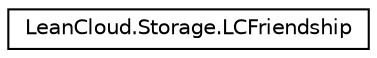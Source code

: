digraph "Graphical Class Hierarchy"
{
  edge [fontname="Helvetica",fontsize="10",labelfontname="Helvetica",labelfontsize="10"];
  node [fontname="Helvetica",fontsize="10",shape=record];
  rankdir="LR";
  Node1 [label="LeanCloud.Storage.LCFriendship",height=0.2,width=0.4,color="black", fillcolor="white", style="filled",URL="$classLeanCloud_1_1Storage_1_1LCFriendship.html",tooltip="LCFriendship contains static functions that handle LCFriendship. "];
}
